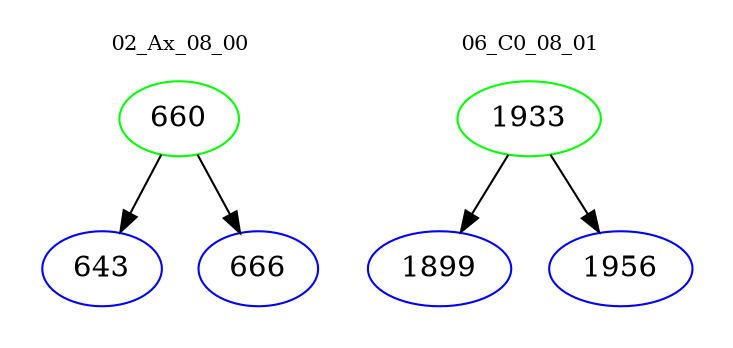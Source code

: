 digraph{
subgraph cluster_0 {
color = white
label = "02_Ax_08_00";
fontsize=10;
T0_660 [label="660", color="green"]
T0_660 -> T0_643 [color="black"]
T0_643 [label="643", color="blue"]
T0_660 -> T0_666 [color="black"]
T0_666 [label="666", color="blue"]
}
subgraph cluster_1 {
color = white
label = "06_C0_08_01";
fontsize=10;
T1_1933 [label="1933", color="green"]
T1_1933 -> T1_1899 [color="black"]
T1_1899 [label="1899", color="blue"]
T1_1933 -> T1_1956 [color="black"]
T1_1956 [label="1956", color="blue"]
}
}
